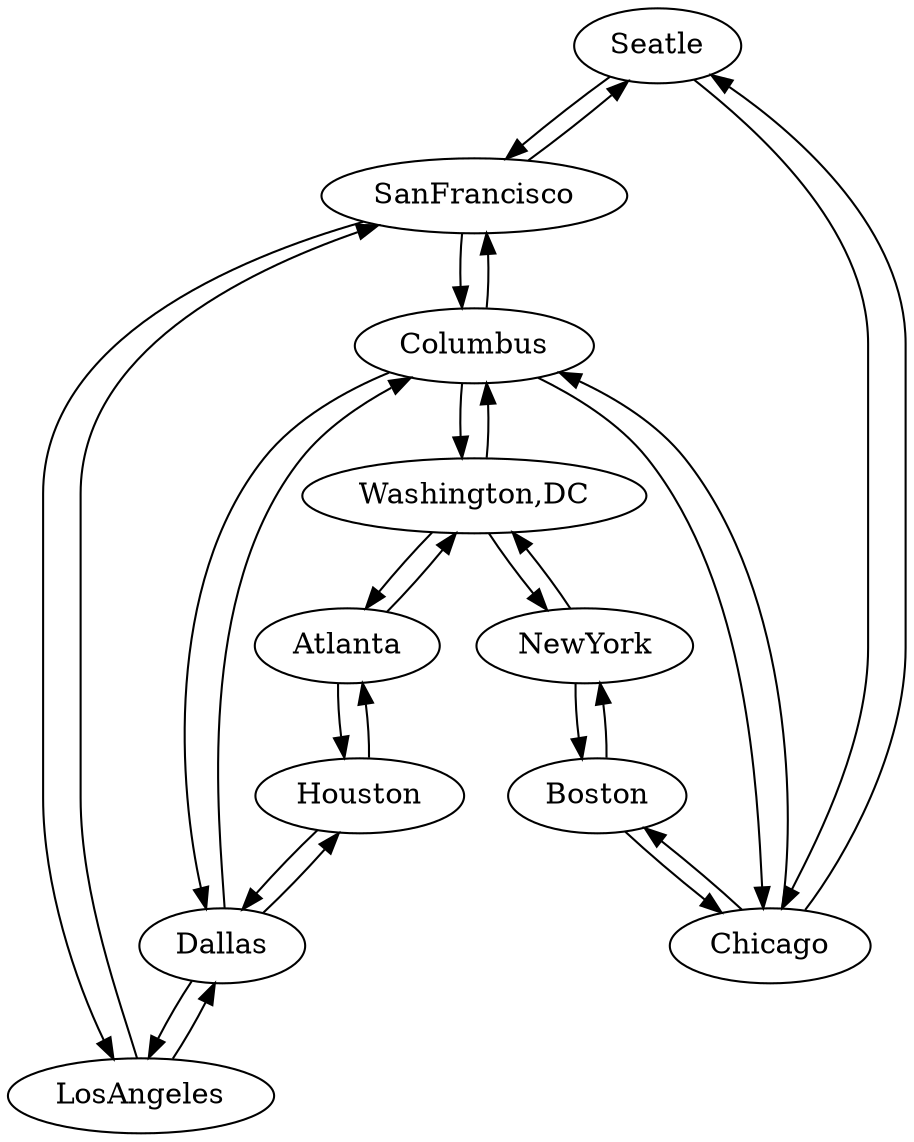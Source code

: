  digraph compuserv{
	"Seatle" -> "SanFrancisco";
	"Seatle" -> "Chicago";
	"SanFrancisco" -> "Seatle";
	"SanFrancisco" -> "LosAngeles";
	"SanFrancisco" -> "Columbus";
	"LosAngeles" -> "SanFrancisco";
	"LosAngeles" -> "Dallas";
	"Dallas" -> "LosAngeles";
	"Dallas" -> "Houston";
	"Dallas" -> "Columbus";
	"Houston" -> "Dallas";
	"Houston" -> "Atlanta";
	"Atlanta" -> "Houston";
	"Atlanta" -> "Washington,DC";
	"Washington,DC" -> "Atlanta";
	"Washington,DC" -> "NewYork";
	"Washington,DC" -> "Columbus";
	"NewYork" -> "Washington,DC";
	"NewYork" -> "Boston";
	"Boston" -> "NewYork";
	"Boston" -> "Chicago";
	"Chicago"-> "Boston";
	"Chicago" -> "Seatle";
	"Chicago" -> "Columbus";
	"Columbus" -> "Chicago";
	"Columbus" -> "Washington,DC";
	"Columbus" -> "SanFrancisco";
	"Columbus" -> "Dallas";
 }
